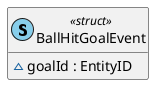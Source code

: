 @startuml
' STYLE START
hide empty members

skinparam shadowing false
<style>
document {
  BackgroundColor transparent
  Margin 0
}
</style>
' STYLE END

class BallHitGoalEvent << (S, SkyBlue) struct >> { 
  ~goalId : EntityID
}
@enduml